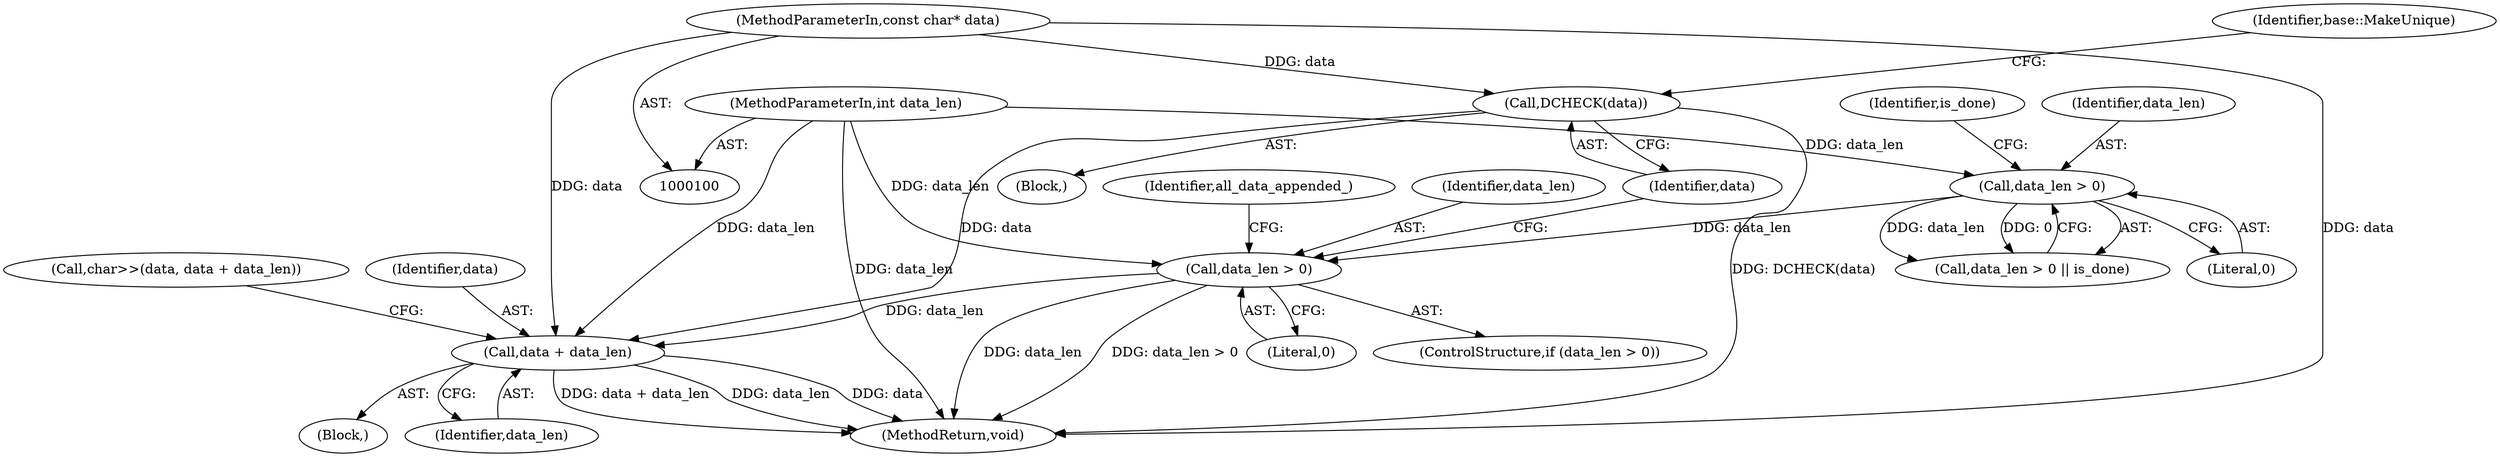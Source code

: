 digraph "1_Chrome_0579ed631fb37de5704b54ed2ee466bf29630ad0@pointer" {
"1000130" [label="(Call,data + data_len)"];
"1000119" [label="(Call,DCHECK(data))"];
"1000101" [label="(MethodParameterIn,const char* data)"];
"1000115" [label="(Call,data_len > 0)"];
"1000110" [label="(Call,data_len > 0)"];
"1000102" [label="(MethodParameterIn,int data_len)"];
"1000119" [label="(Call,DCHECK(data))"];
"1000157" [label="(MethodReturn,void)"];
"1000128" [label="(Block,)"];
"1000116" [label="(Identifier,data_len)"];
"1000111" [label="(Identifier,data_len)"];
"1000115" [label="(Call,data_len > 0)"];
"1000132" [label="(Identifier,data_len)"];
"1000130" [label="(Call,data + data_len)"];
"1000109" [label="(Call,data_len > 0 || is_done)"];
"1000134" [label="(Identifier,all_data_appended_)"];
"1000131" [label="(Identifier,data)"];
"1000110" [label="(Call,data_len > 0)"];
"1000102" [label="(MethodParameterIn,int data_len)"];
"1000113" [label="(Identifier,is_done)"];
"1000112" [label="(Literal,0)"];
"1000114" [label="(ControlStructure,if (data_len > 0))"];
"1000126" [label="(Call,char>>(data, data + data_len))"];
"1000101" [label="(MethodParameterIn,const char* data)"];
"1000120" [label="(Identifier,data)"];
"1000118" [label="(Block,)"];
"1000123" [label="(Identifier,base::MakeUnique)"];
"1000117" [label="(Literal,0)"];
"1000130" -> "1000128"  [label="AST: "];
"1000130" -> "1000132"  [label="CFG: "];
"1000131" -> "1000130"  [label="AST: "];
"1000132" -> "1000130"  [label="AST: "];
"1000126" -> "1000130"  [label="CFG: "];
"1000130" -> "1000157"  [label="DDG: data + data_len"];
"1000130" -> "1000157"  [label="DDG: data_len"];
"1000130" -> "1000157"  [label="DDG: data"];
"1000119" -> "1000130"  [label="DDG: data"];
"1000101" -> "1000130"  [label="DDG: data"];
"1000115" -> "1000130"  [label="DDG: data_len"];
"1000102" -> "1000130"  [label="DDG: data_len"];
"1000119" -> "1000118"  [label="AST: "];
"1000119" -> "1000120"  [label="CFG: "];
"1000120" -> "1000119"  [label="AST: "];
"1000123" -> "1000119"  [label="CFG: "];
"1000119" -> "1000157"  [label="DDG: DCHECK(data)"];
"1000101" -> "1000119"  [label="DDG: data"];
"1000101" -> "1000100"  [label="AST: "];
"1000101" -> "1000157"  [label="DDG: data"];
"1000115" -> "1000114"  [label="AST: "];
"1000115" -> "1000117"  [label="CFG: "];
"1000116" -> "1000115"  [label="AST: "];
"1000117" -> "1000115"  [label="AST: "];
"1000120" -> "1000115"  [label="CFG: "];
"1000134" -> "1000115"  [label="CFG: "];
"1000115" -> "1000157"  [label="DDG: data_len"];
"1000115" -> "1000157"  [label="DDG: data_len > 0"];
"1000110" -> "1000115"  [label="DDG: data_len"];
"1000102" -> "1000115"  [label="DDG: data_len"];
"1000110" -> "1000109"  [label="AST: "];
"1000110" -> "1000112"  [label="CFG: "];
"1000111" -> "1000110"  [label="AST: "];
"1000112" -> "1000110"  [label="AST: "];
"1000113" -> "1000110"  [label="CFG: "];
"1000109" -> "1000110"  [label="CFG: "];
"1000110" -> "1000109"  [label="DDG: data_len"];
"1000110" -> "1000109"  [label="DDG: 0"];
"1000102" -> "1000110"  [label="DDG: data_len"];
"1000102" -> "1000100"  [label="AST: "];
"1000102" -> "1000157"  [label="DDG: data_len"];
}

